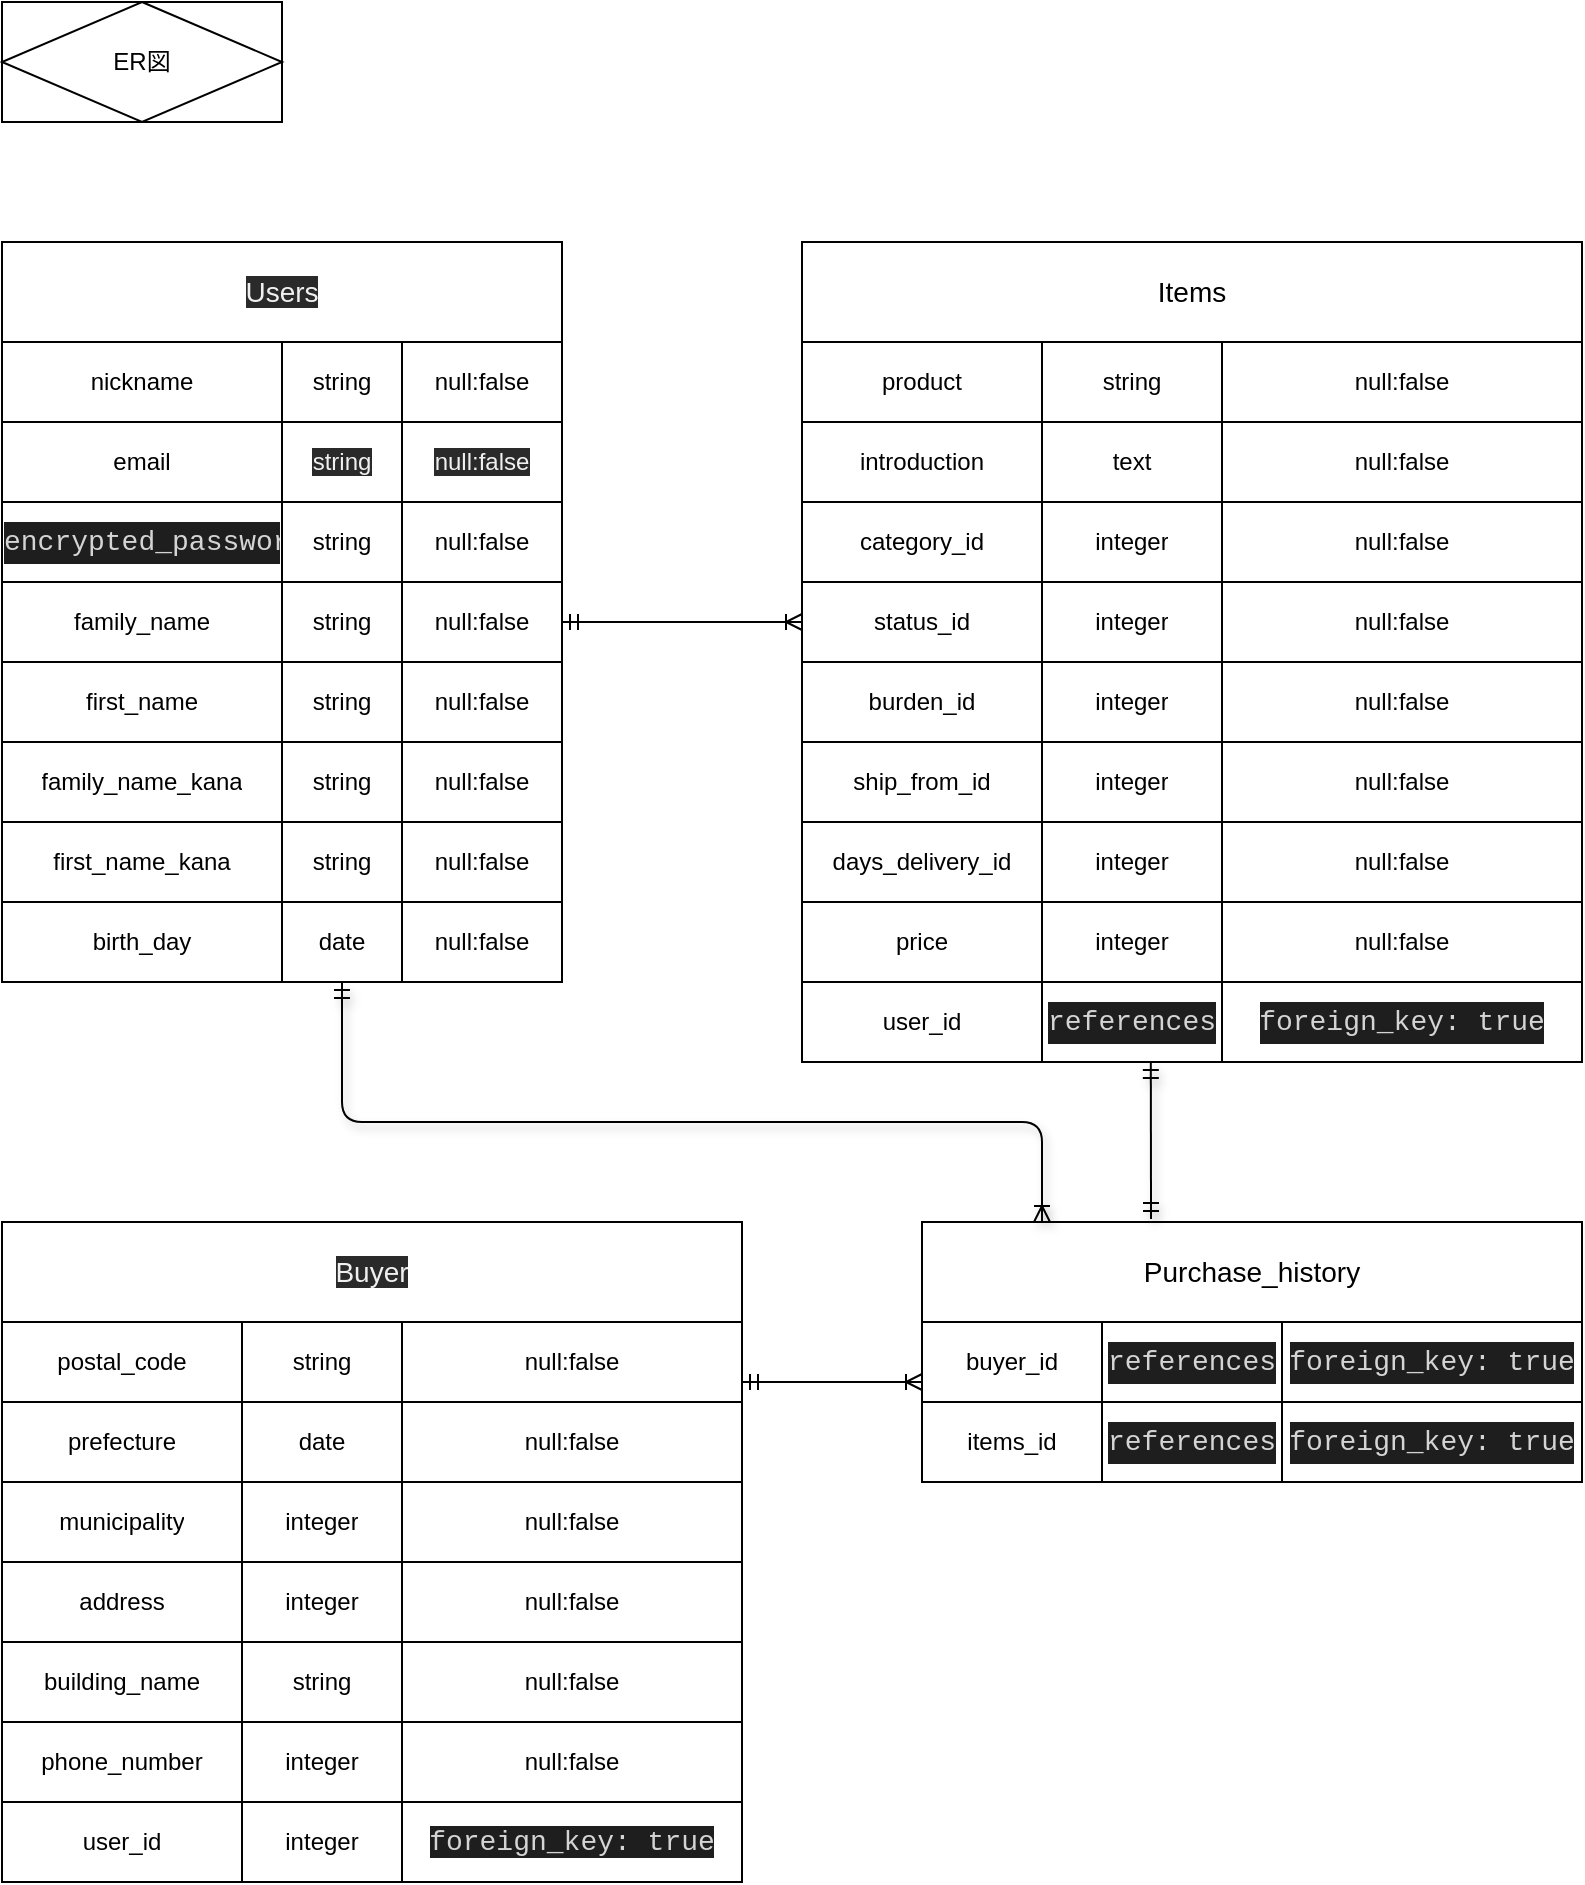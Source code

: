 <mxfile>
    <diagram id="nVic0PnlaTz1LBxeNmWi" name="ページ1">
        <mxGraphModel dx="576" dy="487" grid="1" gridSize="10" guides="1" tooltips="1" connect="1" arrows="1" fold="1" page="1" pageScale="1" pageWidth="827" pageHeight="1169" math="0" shadow="0">
            <root>
                <mxCell id="RTZNErKrQ9jac7cI_J6o-0"/>
                <mxCell id="RTZNErKrQ9jac7cI_J6o-1" parent="RTZNErKrQ9jac7cI_J6o-0"/>
                <mxCell id="RTZNErKrQ9jac7cI_J6o-183" value="" style="shape=partialRectangle;html=1;whiteSpace=wrap;connectable=0;fillColor=none;top=0;left=0;bottom=0;right=0;overflow=hidden;" parent="RTZNErKrQ9jac7cI_J6o-1" vertex="1">
                    <mxGeometry x="80" y="430" width="80" height="26" as="geometry"/>
                </mxCell>
                <mxCell id="RTZNErKrQ9jac7cI_J6o-213" value="" style="shape=table;html=1;whiteSpace=wrap;startSize=0;container=1;collapsible=0;childLayout=tableLayout;" parent="RTZNErKrQ9jac7cI_J6o-1" vertex="1">
                    <mxGeometry x="20" y="290" width="280" height="120" as="geometry"/>
                </mxCell>
                <mxCell id="RTZNErKrQ9jac7cI_J6o-214" value="" style="shape=partialRectangle;html=1;whiteSpace=wrap;collapsible=0;dropTarget=0;pointerEvents=0;fillColor=none;top=0;left=0;bottom=0;right=0;points=[[0,0.5],[1,0.5]];portConstraint=eastwest;" parent="RTZNErKrQ9jac7cI_J6o-213" vertex="1">
                    <mxGeometry width="280" height="40" as="geometry"/>
                </mxCell>
                <mxCell id="RTZNErKrQ9jac7cI_J6o-215" value="nickname" style="shape=partialRectangle;html=1;whiteSpace=wrap;connectable=0;fillColor=none;top=0;left=0;bottom=0;right=0;overflow=hidden;" parent="RTZNErKrQ9jac7cI_J6o-214" vertex="1">
                    <mxGeometry width="140" height="40" as="geometry"/>
                </mxCell>
                <mxCell id="RTZNErKrQ9jac7cI_J6o-216" value="string" style="shape=partialRectangle;html=1;whiteSpace=wrap;connectable=0;fillColor=none;top=0;left=0;bottom=0;right=0;overflow=hidden;" parent="RTZNErKrQ9jac7cI_J6o-214" vertex="1">
                    <mxGeometry x="140" width="60" height="40" as="geometry"/>
                </mxCell>
                <mxCell id="RTZNErKrQ9jac7cI_J6o-217" value="null:false" style="shape=partialRectangle;html=1;whiteSpace=wrap;connectable=0;fillColor=none;top=0;left=0;bottom=0;right=0;overflow=hidden;" parent="RTZNErKrQ9jac7cI_J6o-214" vertex="1">
                    <mxGeometry x="200" width="80" height="40" as="geometry"/>
                </mxCell>
                <mxCell id="RTZNErKrQ9jac7cI_J6o-218" value="" style="shape=partialRectangle;html=1;whiteSpace=wrap;collapsible=0;dropTarget=0;pointerEvents=0;fillColor=none;top=0;left=0;bottom=0;right=0;points=[[0,0.5],[1,0.5]];portConstraint=eastwest;" parent="RTZNErKrQ9jac7cI_J6o-213" vertex="1">
                    <mxGeometry y="40" width="280" height="40" as="geometry"/>
                </mxCell>
                <mxCell id="RTZNErKrQ9jac7cI_J6o-219" value="email" style="shape=partialRectangle;html=1;whiteSpace=wrap;connectable=0;fillColor=none;top=0;left=0;bottom=0;right=0;overflow=hidden;" parent="RTZNErKrQ9jac7cI_J6o-218" vertex="1">
                    <mxGeometry width="140" height="40" as="geometry"/>
                </mxCell>
                <mxCell id="RTZNErKrQ9jac7cI_J6o-220" value="&lt;meta charset=&quot;utf-8&quot;&gt;&lt;span style=&quot;color: rgb(240, 240, 240); font-family: helvetica; font-size: 12px; font-style: normal; font-weight: 400; letter-spacing: normal; text-align: center; text-indent: 0px; text-transform: none; word-spacing: 0px; background-color: rgb(42, 42, 42); display: inline; float: none;&quot;&gt;string&lt;/span&gt;" style="shape=partialRectangle;html=1;whiteSpace=wrap;connectable=0;fillColor=none;top=0;left=0;bottom=0;right=0;overflow=hidden;" parent="RTZNErKrQ9jac7cI_J6o-218" vertex="1">
                    <mxGeometry x="140" width="60" height="40" as="geometry"/>
                </mxCell>
                <mxCell id="RTZNErKrQ9jac7cI_J6o-221" value="&lt;meta charset=&quot;utf-8&quot;&gt;&lt;span style=&quot;color: rgb(240, 240, 240); font-family: helvetica; font-size: 12px; font-style: normal; font-weight: 400; letter-spacing: normal; text-align: center; text-indent: 0px; text-transform: none; word-spacing: 0px; background-color: rgb(42, 42, 42); display: inline; float: none;&quot;&gt;null:false&lt;/span&gt;" style="shape=partialRectangle;html=1;whiteSpace=wrap;connectable=0;fillColor=none;top=0;left=0;bottom=0;right=0;overflow=hidden;" parent="RTZNErKrQ9jac7cI_J6o-218" vertex="1">
                    <mxGeometry x="200" width="80" height="40" as="geometry"/>
                </mxCell>
                <mxCell id="RTZNErKrQ9jac7cI_J6o-222" value="" style="shape=partialRectangle;html=1;whiteSpace=wrap;collapsible=0;dropTarget=0;pointerEvents=0;fillColor=none;top=0;left=0;bottom=0;right=0;points=[[0,0.5],[1,0.5]];portConstraint=eastwest;" parent="RTZNErKrQ9jac7cI_J6o-213" vertex="1">
                    <mxGeometry y="80" width="280" height="40" as="geometry"/>
                </mxCell>
                <mxCell id="RTZNErKrQ9jac7cI_J6o-223" value="&lt;div style=&quot;color: rgb(212 , 212 , 212) ; background-color: rgb(30 , 30 , 30) ; font-family: &amp;#34;ricty diminished&amp;#34; , &amp;#34;menlo&amp;#34; , &amp;#34;monaco&amp;#34; , &amp;#34;courier new&amp;#34; , monospace ; font-size: 14px ; line-height: 21px&quot;&gt;encrypted_password&lt;/div&gt;" style="shape=partialRectangle;html=1;whiteSpace=wrap;connectable=0;fillColor=none;top=0;left=0;bottom=0;right=0;overflow=hidden;" parent="RTZNErKrQ9jac7cI_J6o-222" vertex="1">
                    <mxGeometry width="140" height="40" as="geometry"/>
                </mxCell>
                <mxCell id="RTZNErKrQ9jac7cI_J6o-224" value="string" style="shape=partialRectangle;html=1;whiteSpace=wrap;connectable=0;fillColor=none;top=0;left=0;bottom=0;right=0;overflow=hidden;" parent="RTZNErKrQ9jac7cI_J6o-222" vertex="1">
                    <mxGeometry x="140" width="60" height="40" as="geometry"/>
                </mxCell>
                <mxCell id="RTZNErKrQ9jac7cI_J6o-225" value="null:false" style="shape=partialRectangle;html=1;whiteSpace=wrap;connectable=0;fillColor=none;top=0;left=0;bottom=0;right=0;overflow=hidden;" parent="RTZNErKrQ9jac7cI_J6o-222" vertex="1">
                    <mxGeometry x="200" width="80" height="40" as="geometry"/>
                </mxCell>
                <mxCell id="RTZNErKrQ9jac7cI_J6o-240" value="&lt;meta charset=&quot;utf-8&quot;&gt;&lt;span style=&quot;color: rgb(240, 240, 240); font-family: helvetica; font-size: 14px; font-style: normal; font-weight: 400; letter-spacing: normal; text-align: center; text-indent: 0px; text-transform: none; word-spacing: 0px; background-color: rgb(42, 42, 42); display: inline; float: none;&quot;&gt;Users&lt;/span&gt;" style="rounded=0;whiteSpace=wrap;html=1;" parent="RTZNErKrQ9jac7cI_J6o-1" vertex="1">
                    <mxGeometry x="20" y="240" width="280" height="50" as="geometry"/>
                </mxCell>
                <mxCell id="RTZNErKrQ9jac7cI_J6o-257" value="" style="shape=table;html=1;whiteSpace=wrap;startSize=0;container=1;collapsible=0;childLayout=tableLayout;" parent="RTZNErKrQ9jac7cI_J6o-1" vertex="1">
                    <mxGeometry x="20" y="410" width="280" height="120" as="geometry"/>
                </mxCell>
                <mxCell id="RTZNErKrQ9jac7cI_J6o-258" value="" style="shape=partialRectangle;html=1;whiteSpace=wrap;collapsible=0;dropTarget=0;pointerEvents=0;fillColor=none;top=0;left=0;bottom=0;right=0;points=[[0,0.5],[1,0.5]];portConstraint=eastwest;" parent="RTZNErKrQ9jac7cI_J6o-257" vertex="1">
                    <mxGeometry width="280" height="40" as="geometry"/>
                </mxCell>
                <mxCell id="RTZNErKrQ9jac7cI_J6o-259" value="family_name" style="shape=partialRectangle;html=1;whiteSpace=wrap;connectable=0;fillColor=none;top=0;left=0;bottom=0;right=0;overflow=hidden;" parent="RTZNErKrQ9jac7cI_J6o-258" vertex="1">
                    <mxGeometry width="140" height="40" as="geometry"/>
                </mxCell>
                <mxCell id="RTZNErKrQ9jac7cI_J6o-260" value="string" style="shape=partialRectangle;html=1;whiteSpace=wrap;connectable=0;fillColor=none;top=0;left=0;bottom=0;right=0;overflow=hidden;" parent="RTZNErKrQ9jac7cI_J6o-258" vertex="1">
                    <mxGeometry x="140" width="60" height="40" as="geometry"/>
                </mxCell>
                <mxCell id="RTZNErKrQ9jac7cI_J6o-261" value="null:false" style="shape=partialRectangle;html=1;whiteSpace=wrap;connectable=0;fillColor=none;top=0;left=0;bottom=0;right=0;overflow=hidden;" parent="RTZNErKrQ9jac7cI_J6o-258" vertex="1">
                    <mxGeometry x="200" width="80" height="40" as="geometry"/>
                </mxCell>
                <mxCell id="RTZNErKrQ9jac7cI_J6o-262" value="" style="shape=partialRectangle;html=1;whiteSpace=wrap;collapsible=0;dropTarget=0;pointerEvents=0;fillColor=none;top=0;left=0;bottom=0;right=0;points=[[0,0.5],[1,0.5]];portConstraint=eastwest;" parent="RTZNErKrQ9jac7cI_J6o-257" vertex="1">
                    <mxGeometry y="40" width="280" height="40" as="geometry"/>
                </mxCell>
                <mxCell id="RTZNErKrQ9jac7cI_J6o-263" value="first_name" style="shape=partialRectangle;html=1;whiteSpace=wrap;connectable=0;fillColor=none;top=0;left=0;bottom=0;right=0;overflow=hidden;" parent="RTZNErKrQ9jac7cI_J6o-262" vertex="1">
                    <mxGeometry width="140" height="40" as="geometry"/>
                </mxCell>
                <mxCell id="RTZNErKrQ9jac7cI_J6o-264" value="string" style="shape=partialRectangle;html=1;whiteSpace=wrap;connectable=0;fillColor=none;top=0;left=0;bottom=0;right=0;overflow=hidden;" parent="RTZNErKrQ9jac7cI_J6o-262" vertex="1">
                    <mxGeometry x="140" width="60" height="40" as="geometry"/>
                </mxCell>
                <mxCell id="RTZNErKrQ9jac7cI_J6o-265" value="null:false" style="shape=partialRectangle;html=1;whiteSpace=wrap;connectable=0;fillColor=none;top=0;left=0;bottom=0;right=0;overflow=hidden;" parent="RTZNErKrQ9jac7cI_J6o-262" vertex="1">
                    <mxGeometry x="200" width="80" height="40" as="geometry"/>
                </mxCell>
                <mxCell id="RTZNErKrQ9jac7cI_J6o-266" value="" style="shape=partialRectangle;html=1;whiteSpace=wrap;collapsible=0;dropTarget=0;pointerEvents=0;fillColor=none;top=0;left=0;bottom=0;right=0;points=[[0,0.5],[1,0.5]];portConstraint=eastwest;" parent="RTZNErKrQ9jac7cI_J6o-257" vertex="1">
                    <mxGeometry y="80" width="280" height="40" as="geometry"/>
                </mxCell>
                <mxCell id="RTZNErKrQ9jac7cI_J6o-267" value="family_name_kana" style="shape=partialRectangle;html=1;whiteSpace=wrap;connectable=0;fillColor=none;top=0;left=0;bottom=0;right=0;overflow=hidden;" parent="RTZNErKrQ9jac7cI_J6o-266" vertex="1">
                    <mxGeometry width="140" height="40" as="geometry"/>
                </mxCell>
                <mxCell id="RTZNErKrQ9jac7cI_J6o-268" value="string" style="shape=partialRectangle;html=1;whiteSpace=wrap;connectable=0;fillColor=none;top=0;left=0;bottom=0;right=0;overflow=hidden;" parent="RTZNErKrQ9jac7cI_J6o-266" vertex="1">
                    <mxGeometry x="140" width="60" height="40" as="geometry"/>
                </mxCell>
                <mxCell id="RTZNErKrQ9jac7cI_J6o-269" value="null:false" style="shape=partialRectangle;html=1;whiteSpace=wrap;connectable=0;fillColor=none;top=0;left=0;bottom=0;right=0;overflow=hidden;" parent="RTZNErKrQ9jac7cI_J6o-266" vertex="1">
                    <mxGeometry x="200" width="80" height="40" as="geometry"/>
                </mxCell>
                <mxCell id="RTZNErKrQ9jac7cI_J6o-270" value="first_name_kana" style="rounded=0;whiteSpace=wrap;html=1;" parent="RTZNErKrQ9jac7cI_J6o-1" vertex="1">
                    <mxGeometry x="20" y="530" width="140" height="40" as="geometry"/>
                </mxCell>
                <mxCell id="RTZNErKrQ9jac7cI_J6o-271" value="birth_day" style="rounded=0;whiteSpace=wrap;html=1;" parent="RTZNErKrQ9jac7cI_J6o-1" vertex="1">
                    <mxGeometry x="20" y="570" width="140" height="40" as="geometry"/>
                </mxCell>
                <mxCell id="RTZNErKrQ9jac7cI_J6o-272" value="string" style="rounded=0;whiteSpace=wrap;html=1;" parent="RTZNErKrQ9jac7cI_J6o-1" vertex="1">
                    <mxGeometry x="160" y="530" width="60" height="40" as="geometry"/>
                </mxCell>
                <mxCell id="RTZNErKrQ9jac7cI_J6o-273" value="date" style="rounded=0;whiteSpace=wrap;html=1;" parent="RTZNErKrQ9jac7cI_J6o-1" vertex="1">
                    <mxGeometry x="160" y="570" width="60" height="40" as="geometry"/>
                </mxCell>
                <mxCell id="RTZNErKrQ9jac7cI_J6o-274" value="null:false" style="rounded=0;whiteSpace=wrap;html=1;" parent="RTZNErKrQ9jac7cI_J6o-1" vertex="1">
                    <mxGeometry x="220" y="530" width="80" height="40" as="geometry"/>
                </mxCell>
                <mxCell id="RTZNErKrQ9jac7cI_J6o-275" value="null:false" style="rounded=0;whiteSpace=wrap;html=1;" parent="RTZNErKrQ9jac7cI_J6o-1" vertex="1">
                    <mxGeometry x="220" y="570" width="80" height="40" as="geometry"/>
                </mxCell>
                <mxCell id="RTZNErKrQ9jac7cI_J6o-277" value="&lt;font face=&quot;helvetica&quot;&gt;&lt;span style=&quot;font-size: 14px&quot;&gt;Items&lt;/span&gt;&lt;/font&gt;" style="rounded=0;whiteSpace=wrap;html=1;" parent="RTZNErKrQ9jac7cI_J6o-1" vertex="1">
                    <mxGeometry x="420" y="240" width="390" height="50" as="geometry"/>
                </mxCell>
                <mxCell id="RTZNErKrQ9jac7cI_J6o-278" value="" style="shape=table;html=1;whiteSpace=wrap;startSize=0;container=1;collapsible=0;childLayout=tableLayout;" parent="RTZNErKrQ9jac7cI_J6o-1" vertex="1">
                    <mxGeometry x="420" y="290" width="390" height="120" as="geometry"/>
                </mxCell>
                <mxCell id="RTZNErKrQ9jac7cI_J6o-279" value="" style="shape=partialRectangle;html=1;whiteSpace=wrap;collapsible=0;dropTarget=0;pointerEvents=0;fillColor=none;top=0;left=0;bottom=0;right=0;points=[[0,0.5],[1,0.5]];portConstraint=eastwest;" parent="RTZNErKrQ9jac7cI_J6o-278" vertex="1">
                    <mxGeometry width="390" height="40" as="geometry"/>
                </mxCell>
                <mxCell id="RTZNErKrQ9jac7cI_J6o-280" value="product" style="shape=partialRectangle;html=1;whiteSpace=wrap;connectable=0;fillColor=none;top=0;left=0;bottom=0;right=0;overflow=hidden;" parent="RTZNErKrQ9jac7cI_J6o-279" vertex="1">
                    <mxGeometry width="120" height="40" as="geometry"/>
                </mxCell>
                <mxCell id="RTZNErKrQ9jac7cI_J6o-281" value="string" style="shape=partialRectangle;html=1;whiteSpace=wrap;connectable=0;fillColor=none;top=0;left=0;bottom=0;right=0;overflow=hidden;" parent="RTZNErKrQ9jac7cI_J6o-279" vertex="1">
                    <mxGeometry x="120" width="90" height="40" as="geometry"/>
                </mxCell>
                <mxCell id="RTZNErKrQ9jac7cI_J6o-282" value="null:false" style="shape=partialRectangle;html=1;whiteSpace=wrap;connectable=0;fillColor=none;top=0;left=0;bottom=0;right=0;overflow=hidden;" parent="RTZNErKrQ9jac7cI_J6o-279" vertex="1">
                    <mxGeometry x="210" width="180" height="40" as="geometry"/>
                </mxCell>
                <mxCell id="RTZNErKrQ9jac7cI_J6o-283" value="" style="shape=partialRectangle;html=1;whiteSpace=wrap;collapsible=0;dropTarget=0;pointerEvents=0;fillColor=none;top=0;left=0;bottom=0;right=0;points=[[0,0.5],[1,0.5]];portConstraint=eastwest;" parent="RTZNErKrQ9jac7cI_J6o-278" vertex="1">
                    <mxGeometry y="40" width="390" height="40" as="geometry"/>
                </mxCell>
                <mxCell id="RTZNErKrQ9jac7cI_J6o-284" value="introduction" style="shape=partialRectangle;html=1;whiteSpace=wrap;connectable=0;fillColor=none;top=0;left=0;bottom=0;right=0;overflow=hidden;" parent="RTZNErKrQ9jac7cI_J6o-283" vertex="1">
                    <mxGeometry width="120" height="40" as="geometry"/>
                </mxCell>
                <mxCell id="RTZNErKrQ9jac7cI_J6o-285" value="text" style="shape=partialRectangle;html=1;whiteSpace=wrap;connectable=0;fillColor=none;top=0;left=0;bottom=0;right=0;overflow=hidden;" parent="RTZNErKrQ9jac7cI_J6o-283" vertex="1">
                    <mxGeometry x="120" width="90" height="40" as="geometry"/>
                </mxCell>
                <mxCell id="RTZNErKrQ9jac7cI_J6o-286" value="null:false" style="shape=partialRectangle;html=1;whiteSpace=wrap;connectable=0;fillColor=none;top=0;left=0;bottom=0;right=0;overflow=hidden;" parent="RTZNErKrQ9jac7cI_J6o-283" vertex="1">
                    <mxGeometry x="210" width="180" height="40" as="geometry"/>
                </mxCell>
                <mxCell id="RTZNErKrQ9jac7cI_J6o-287" value="" style="shape=partialRectangle;html=1;whiteSpace=wrap;collapsible=0;dropTarget=0;pointerEvents=0;fillColor=none;top=0;left=0;bottom=0;right=0;points=[[0,0.5],[1,0.5]];portConstraint=eastwest;" parent="RTZNErKrQ9jac7cI_J6o-278" vertex="1">
                    <mxGeometry y="80" width="390" height="40" as="geometry"/>
                </mxCell>
                <mxCell id="RTZNErKrQ9jac7cI_J6o-288" value="category_id" style="shape=partialRectangle;html=1;whiteSpace=wrap;connectable=0;fillColor=none;top=0;left=0;bottom=0;right=0;overflow=hidden;" parent="RTZNErKrQ9jac7cI_J6o-287" vertex="1">
                    <mxGeometry width="120" height="40" as="geometry"/>
                </mxCell>
                <mxCell id="RTZNErKrQ9jac7cI_J6o-289" value="integer" style="shape=partialRectangle;html=1;whiteSpace=wrap;connectable=0;fillColor=none;top=0;left=0;bottom=0;right=0;overflow=hidden;" parent="RTZNErKrQ9jac7cI_J6o-287" vertex="1">
                    <mxGeometry x="120" width="90" height="40" as="geometry"/>
                </mxCell>
                <mxCell id="RTZNErKrQ9jac7cI_J6o-290" value="null:false" style="shape=partialRectangle;html=1;whiteSpace=wrap;connectable=0;fillColor=none;top=0;left=0;bottom=0;right=0;overflow=hidden;" parent="RTZNErKrQ9jac7cI_J6o-287" vertex="1">
                    <mxGeometry x="210" width="180" height="40" as="geometry"/>
                </mxCell>
                <mxCell id="RTZNErKrQ9jac7cI_J6o-291" value="" style="shape=table;html=1;whiteSpace=wrap;startSize=0;container=1;collapsible=0;childLayout=tableLayout;" parent="RTZNErKrQ9jac7cI_J6o-1" vertex="1">
                    <mxGeometry x="420" y="410" width="390" height="120" as="geometry"/>
                </mxCell>
                <mxCell id="RTZNErKrQ9jac7cI_J6o-292" value="" style="shape=partialRectangle;html=1;whiteSpace=wrap;collapsible=0;dropTarget=0;pointerEvents=0;fillColor=none;top=0;left=0;bottom=0;right=0;points=[[0,0.5],[1,0.5]];portConstraint=eastwest;" parent="RTZNErKrQ9jac7cI_J6o-291" vertex="1">
                    <mxGeometry width="390" height="40" as="geometry"/>
                </mxCell>
                <mxCell id="RTZNErKrQ9jac7cI_J6o-293" value="status_id" style="shape=partialRectangle;html=1;whiteSpace=wrap;connectable=0;fillColor=none;top=0;left=0;bottom=0;right=0;overflow=hidden;" parent="RTZNErKrQ9jac7cI_J6o-292" vertex="1">
                    <mxGeometry width="120" height="40" as="geometry"/>
                </mxCell>
                <mxCell id="RTZNErKrQ9jac7cI_J6o-294" value="integer" style="shape=partialRectangle;html=1;whiteSpace=wrap;connectable=0;fillColor=none;top=0;left=0;bottom=0;right=0;overflow=hidden;" parent="RTZNErKrQ9jac7cI_J6o-292" vertex="1">
                    <mxGeometry x="120" width="90" height="40" as="geometry"/>
                </mxCell>
                <mxCell id="RTZNErKrQ9jac7cI_J6o-295" value="null:false" style="shape=partialRectangle;html=1;whiteSpace=wrap;connectable=0;fillColor=none;top=0;left=0;bottom=0;right=0;overflow=hidden;" parent="RTZNErKrQ9jac7cI_J6o-292" vertex="1">
                    <mxGeometry x="210" width="180" height="40" as="geometry"/>
                </mxCell>
                <mxCell id="RTZNErKrQ9jac7cI_J6o-296" value="" style="shape=partialRectangle;html=1;whiteSpace=wrap;collapsible=0;dropTarget=0;pointerEvents=0;fillColor=none;top=0;left=0;bottom=0;right=0;points=[[0,0.5],[1,0.5]];portConstraint=eastwest;" parent="RTZNErKrQ9jac7cI_J6o-291" vertex="1">
                    <mxGeometry y="40" width="390" height="40" as="geometry"/>
                </mxCell>
                <mxCell id="RTZNErKrQ9jac7cI_J6o-297" value="burden_id" style="shape=partialRectangle;html=1;whiteSpace=wrap;connectable=0;fillColor=none;top=0;left=0;bottom=0;right=0;overflow=hidden;" parent="RTZNErKrQ9jac7cI_J6o-296" vertex="1">
                    <mxGeometry width="120" height="40" as="geometry"/>
                </mxCell>
                <mxCell id="RTZNErKrQ9jac7cI_J6o-298" value="integer" style="shape=partialRectangle;html=1;whiteSpace=wrap;connectable=0;fillColor=none;top=0;left=0;bottom=0;right=0;overflow=hidden;" parent="RTZNErKrQ9jac7cI_J6o-296" vertex="1">
                    <mxGeometry x="120" width="90" height="40" as="geometry"/>
                </mxCell>
                <mxCell id="RTZNErKrQ9jac7cI_J6o-299" value="null:false" style="shape=partialRectangle;html=1;whiteSpace=wrap;connectable=0;fillColor=none;top=0;left=0;bottom=0;right=0;overflow=hidden;" parent="RTZNErKrQ9jac7cI_J6o-296" vertex="1">
                    <mxGeometry x="210" width="180" height="40" as="geometry"/>
                </mxCell>
                <mxCell id="RTZNErKrQ9jac7cI_J6o-300" value="" style="shape=partialRectangle;html=1;whiteSpace=wrap;collapsible=0;dropTarget=0;pointerEvents=0;fillColor=none;top=0;left=0;bottom=0;right=0;points=[[0,0.5],[1,0.5]];portConstraint=eastwest;" parent="RTZNErKrQ9jac7cI_J6o-291" vertex="1">
                    <mxGeometry y="80" width="390" height="40" as="geometry"/>
                </mxCell>
                <mxCell id="RTZNErKrQ9jac7cI_J6o-301" value="ship_from_id" style="shape=partialRectangle;html=1;whiteSpace=wrap;connectable=0;fillColor=none;top=0;left=0;bottom=0;right=0;overflow=hidden;" parent="RTZNErKrQ9jac7cI_J6o-300" vertex="1">
                    <mxGeometry width="120" height="40" as="geometry"/>
                </mxCell>
                <mxCell id="RTZNErKrQ9jac7cI_J6o-302" value="integer" style="shape=partialRectangle;html=1;whiteSpace=wrap;connectable=0;fillColor=none;top=0;left=0;bottom=0;right=0;overflow=hidden;" parent="RTZNErKrQ9jac7cI_J6o-300" vertex="1">
                    <mxGeometry x="120" width="90" height="40" as="geometry"/>
                </mxCell>
                <mxCell id="RTZNErKrQ9jac7cI_J6o-303" value="null:false" style="shape=partialRectangle;html=1;whiteSpace=wrap;connectable=0;fillColor=none;top=0;left=0;bottom=0;right=0;overflow=hidden;" parent="RTZNErKrQ9jac7cI_J6o-300" vertex="1">
                    <mxGeometry x="210" width="180" height="40" as="geometry"/>
                </mxCell>
                <mxCell id="RTZNErKrQ9jac7cI_J6o-317" value="days_delivery_id" style="rounded=0;whiteSpace=wrap;html=1;" parent="RTZNErKrQ9jac7cI_J6o-1" vertex="1">
                    <mxGeometry x="420" y="530" width="120" height="40" as="geometry"/>
                </mxCell>
                <mxCell id="RTZNErKrQ9jac7cI_J6o-377" value="" style="edgeStyle=none;rounded=0;orthogonalLoop=1;jettySize=auto;html=1;" parent="RTZNErKrQ9jac7cI_J6o-1" source="RTZNErKrQ9jac7cI_J6o-318" target="RTZNErKrQ9jac7cI_J6o-322" edge="1">
                    <mxGeometry relative="1" as="geometry"/>
                </mxCell>
                <mxCell id="RTZNErKrQ9jac7cI_J6o-318" value="integer" style="rounded=0;whiteSpace=wrap;html=1;" parent="RTZNErKrQ9jac7cI_J6o-1" vertex="1">
                    <mxGeometry x="540" y="530" width="90" height="40" as="geometry"/>
                </mxCell>
                <mxCell id="RTZNErKrQ9jac7cI_J6o-319" value="null:false" style="rounded=0;whiteSpace=wrap;html=1;" parent="RTZNErKrQ9jac7cI_J6o-1" vertex="1">
                    <mxGeometry x="630" y="530" width="180" height="40" as="geometry"/>
                </mxCell>
                <mxCell id="RTZNErKrQ9jac7cI_J6o-320" value="price" style="rounded=0;whiteSpace=wrap;html=1;" parent="RTZNErKrQ9jac7cI_J6o-1" vertex="1">
                    <mxGeometry x="420" y="570" width="120" height="40" as="geometry"/>
                </mxCell>
                <mxCell id="RTZNErKrQ9jac7cI_J6o-321" value="integer" style="rounded=0;whiteSpace=wrap;html=1;" parent="RTZNErKrQ9jac7cI_J6o-1" vertex="1">
                    <mxGeometry x="540" y="570" width="90" height="40" as="geometry"/>
                </mxCell>
                <mxCell id="RTZNErKrQ9jac7cI_J6o-322" value="null:false" style="rounded=0;whiteSpace=wrap;html=1;" parent="RTZNErKrQ9jac7cI_J6o-1" vertex="1">
                    <mxGeometry x="630" y="570" width="180" height="40" as="geometry"/>
                </mxCell>
                <mxCell id="RTZNErKrQ9jac7cI_J6o-323" value="&lt;span style=&quot;color: rgb(240 , 240 , 240) ; font-family: &amp;#34;helvetica&amp;#34; ; font-size: 14px ; font-style: normal ; font-weight: 400 ; letter-spacing: normal ; text-align: center ; text-indent: 0px ; text-transform: none ; word-spacing: 0px ; background-color: rgb(42 , 42 , 42) ; display: inline ; float: none&quot;&gt;Buyer&lt;/span&gt;" style="rounded=0;whiteSpace=wrap;html=1;" parent="RTZNErKrQ9jac7cI_J6o-1" vertex="1">
                    <mxGeometry x="20" y="730" width="370" height="50" as="geometry"/>
                </mxCell>
                <mxCell id="RTZNErKrQ9jac7cI_J6o-324" value="" style="shape=table;html=1;whiteSpace=wrap;startSize=0;container=1;collapsible=0;childLayout=tableLayout;" parent="RTZNErKrQ9jac7cI_J6o-1" vertex="1">
                    <mxGeometry x="20" y="780" width="370" height="120" as="geometry"/>
                </mxCell>
                <mxCell id="RTZNErKrQ9jac7cI_J6o-325" value="" style="shape=partialRectangle;html=1;whiteSpace=wrap;collapsible=0;dropTarget=0;pointerEvents=0;fillColor=none;top=0;left=0;bottom=0;right=0;points=[[0,0.5],[1,0.5]];portConstraint=eastwest;" parent="RTZNErKrQ9jac7cI_J6o-324" vertex="1">
                    <mxGeometry width="370" height="40" as="geometry"/>
                </mxCell>
                <mxCell id="RTZNErKrQ9jac7cI_J6o-326" value="postal_code" style="shape=partialRectangle;html=1;whiteSpace=wrap;connectable=0;fillColor=none;top=0;left=0;bottom=0;right=0;overflow=hidden;" parent="RTZNErKrQ9jac7cI_J6o-325" vertex="1">
                    <mxGeometry width="120" height="40" as="geometry"/>
                </mxCell>
                <mxCell id="RTZNErKrQ9jac7cI_J6o-327" value="string" style="shape=partialRectangle;html=1;whiteSpace=wrap;connectable=0;fillColor=none;top=0;left=0;bottom=0;right=0;overflow=hidden;" parent="RTZNErKrQ9jac7cI_J6o-325" vertex="1">
                    <mxGeometry x="120" width="80" height="40" as="geometry"/>
                </mxCell>
                <mxCell id="RTZNErKrQ9jac7cI_J6o-328" value="null:false" style="shape=partialRectangle;html=1;whiteSpace=wrap;connectable=0;fillColor=none;top=0;left=0;bottom=0;right=0;overflow=hidden;" parent="RTZNErKrQ9jac7cI_J6o-325" vertex="1">
                    <mxGeometry x="200" width="170" height="40" as="geometry"/>
                </mxCell>
                <mxCell id="RTZNErKrQ9jac7cI_J6o-329" value="" style="shape=partialRectangle;html=1;whiteSpace=wrap;collapsible=0;dropTarget=0;pointerEvents=0;fillColor=none;top=0;left=0;bottom=0;right=0;points=[[0,0.5],[1,0.5]];portConstraint=eastwest;" parent="RTZNErKrQ9jac7cI_J6o-324" vertex="1">
                    <mxGeometry y="40" width="370" height="40" as="geometry"/>
                </mxCell>
                <mxCell id="RTZNErKrQ9jac7cI_J6o-330" value="prefecture" style="shape=partialRectangle;html=1;whiteSpace=wrap;connectable=0;fillColor=none;top=0;left=0;bottom=0;right=0;overflow=hidden;" parent="RTZNErKrQ9jac7cI_J6o-329" vertex="1">
                    <mxGeometry width="120" height="40" as="geometry"/>
                </mxCell>
                <mxCell id="RTZNErKrQ9jac7cI_J6o-331" value="date" style="shape=partialRectangle;html=1;whiteSpace=wrap;connectable=0;fillColor=none;top=0;left=0;bottom=0;right=0;overflow=hidden;" parent="RTZNErKrQ9jac7cI_J6o-329" vertex="1">
                    <mxGeometry x="120" width="80" height="40" as="geometry"/>
                </mxCell>
                <mxCell id="RTZNErKrQ9jac7cI_J6o-332" value="null:false" style="shape=partialRectangle;html=1;whiteSpace=wrap;connectable=0;fillColor=none;top=0;left=0;bottom=0;right=0;overflow=hidden;" parent="RTZNErKrQ9jac7cI_J6o-329" vertex="1">
                    <mxGeometry x="200" width="170" height="40" as="geometry"/>
                </mxCell>
                <mxCell id="RTZNErKrQ9jac7cI_J6o-333" value="" style="shape=partialRectangle;html=1;whiteSpace=wrap;collapsible=0;dropTarget=0;pointerEvents=0;fillColor=none;top=0;left=0;bottom=0;right=0;points=[[0,0.5],[1,0.5]];portConstraint=eastwest;" parent="RTZNErKrQ9jac7cI_J6o-324" vertex="1">
                    <mxGeometry y="80" width="370" height="40" as="geometry"/>
                </mxCell>
                <mxCell id="RTZNErKrQ9jac7cI_J6o-334" value="municipality" style="shape=partialRectangle;html=1;whiteSpace=wrap;connectable=0;fillColor=none;top=0;left=0;bottom=0;right=0;overflow=hidden;" parent="RTZNErKrQ9jac7cI_J6o-333" vertex="1">
                    <mxGeometry width="120" height="40" as="geometry"/>
                </mxCell>
                <mxCell id="RTZNErKrQ9jac7cI_J6o-335" value="integer" style="shape=partialRectangle;html=1;whiteSpace=wrap;connectable=0;fillColor=none;top=0;left=0;bottom=0;right=0;overflow=hidden;" parent="RTZNErKrQ9jac7cI_J6o-333" vertex="1">
                    <mxGeometry x="120" width="80" height="40" as="geometry"/>
                </mxCell>
                <mxCell id="RTZNErKrQ9jac7cI_J6o-336" value="null:false" style="shape=partialRectangle;html=1;whiteSpace=wrap;connectable=0;fillColor=none;top=0;left=0;bottom=0;right=0;overflow=hidden;" parent="RTZNErKrQ9jac7cI_J6o-333" vertex="1">
                    <mxGeometry x="200" width="170" height="40" as="geometry"/>
                </mxCell>
                <mxCell id="RTZNErKrQ9jac7cI_J6o-354" value="address" style="rounded=0;whiteSpace=wrap;html=1;" parent="RTZNErKrQ9jac7cI_J6o-1" vertex="1">
                    <mxGeometry x="20" y="900" width="120" height="40" as="geometry"/>
                </mxCell>
                <mxCell id="RTZNErKrQ9jac7cI_J6o-355" value="integer" style="rounded=0;whiteSpace=wrap;html=1;" parent="RTZNErKrQ9jac7cI_J6o-1" vertex="1">
                    <mxGeometry x="140" y="900" width="80" height="40" as="geometry"/>
                </mxCell>
                <mxCell id="RTZNErKrQ9jac7cI_J6o-356" value="null:false" style="rounded=0;whiteSpace=wrap;html=1;" parent="RTZNErKrQ9jac7cI_J6o-1" vertex="1">
                    <mxGeometry x="220" y="900" width="170" height="40" as="geometry"/>
                </mxCell>
                <mxCell id="RTZNErKrQ9jac7cI_J6o-357" value="building_name" style="rounded=0;whiteSpace=wrap;html=1;" parent="RTZNErKrQ9jac7cI_J6o-1" vertex="1">
                    <mxGeometry x="20" y="940" width="120" height="40" as="geometry"/>
                </mxCell>
                <mxCell id="RTZNErKrQ9jac7cI_J6o-358" value="string" style="rounded=0;whiteSpace=wrap;html=1;" parent="RTZNErKrQ9jac7cI_J6o-1" vertex="1">
                    <mxGeometry x="140" y="940" width="80" height="40" as="geometry"/>
                </mxCell>
                <mxCell id="RTZNErKrQ9jac7cI_J6o-359" value="null:false" style="rounded=0;whiteSpace=wrap;html=1;" parent="RTZNErKrQ9jac7cI_J6o-1" vertex="1">
                    <mxGeometry x="220" y="940" width="170" height="40" as="geometry"/>
                </mxCell>
                <mxCell id="RTZNErKrQ9jac7cI_J6o-360" value="phone_number" style="rounded=0;whiteSpace=wrap;html=1;" parent="RTZNErKrQ9jac7cI_J6o-1" vertex="1">
                    <mxGeometry x="20" y="980" width="120" height="40" as="geometry"/>
                </mxCell>
                <mxCell id="RTZNErKrQ9jac7cI_J6o-361" value="integer" style="rounded=0;whiteSpace=wrap;html=1;" parent="RTZNErKrQ9jac7cI_J6o-1" vertex="1">
                    <mxGeometry x="140" y="980" width="80" height="40" as="geometry"/>
                </mxCell>
                <mxCell id="RTZNErKrQ9jac7cI_J6o-362" value="null:false" style="rounded=0;whiteSpace=wrap;html=1;" parent="RTZNErKrQ9jac7cI_J6o-1" vertex="1">
                    <mxGeometry x="220" y="980" width="170" height="40" as="geometry"/>
                </mxCell>
                <mxCell id="RTZNErKrQ9jac7cI_J6o-371" value="" style="edgeStyle=entityRelationEdgeStyle;fontSize=12;html=1;endArrow=ERoneToMany;startArrow=ERmandOne;exitX=1;exitY=0.5;exitDx=0;exitDy=0;" parent="RTZNErKrQ9jac7cI_J6o-1" edge="1" source="RTZNErKrQ9jac7cI_J6o-258">
                    <mxGeometry width="100" height="100" relative="1" as="geometry">
                        <mxPoint x="330" y="430" as="sourcePoint"/>
                        <mxPoint x="420" y="430" as="targetPoint"/>
                    </mxGeometry>
                </mxCell>
                <mxCell id="RTZNErKrQ9jac7cI_J6o-374" value="user_id" style="rounded=0;whiteSpace=wrap;html=1;" parent="RTZNErKrQ9jac7cI_J6o-1" vertex="1">
                    <mxGeometry x="420" y="610" width="120" height="40" as="geometry"/>
                </mxCell>
                <mxCell id="RTZNErKrQ9jac7cI_J6o-375" value="&lt;meta charset=&quot;utf-8&quot;&gt;&lt;div style=&quot;color: rgb(212, 212, 212); background-color: rgb(30, 30, 30); font-family: &amp;quot;ricty diminished&amp;quot;, menlo, monaco, &amp;quot;courier new&amp;quot;, monospace; font-weight: normal; font-size: 14px; line-height: 21px;&quot;&gt;&lt;div&gt;&lt;span style=&quot;color: #d4d4d4&quot;&gt;references&lt;/span&gt;&lt;/div&gt;&lt;/div&gt;" style="rounded=0;whiteSpace=wrap;html=1;" parent="RTZNErKrQ9jac7cI_J6o-1" vertex="1">
                    <mxGeometry x="540" y="610" width="90" height="40" as="geometry"/>
                </mxCell>
                <mxCell id="RTZNErKrQ9jac7cI_J6o-376" value="&lt;div style=&quot;color: rgb(212 , 212 , 212) ; background-color: rgb(30 , 30 , 30) ; font-family: &amp;#34;ricty diminished&amp;#34; , &amp;#34;menlo&amp;#34; , &amp;#34;monaco&amp;#34; , &amp;#34;courier new&amp;#34; , monospace ; font-size: 14px ; line-height: 21px&quot;&gt;foreign_key: true&lt;/div&gt;" style="rounded=0;whiteSpace=wrap;html=1;" parent="RTZNErKrQ9jac7cI_J6o-1" vertex="1">
                    <mxGeometry x="630" y="610" width="180" height="40" as="geometry"/>
                </mxCell>
                <mxCell id="RTZNErKrQ9jac7cI_J6o-382" value="user_id" style="rounded=0;whiteSpace=wrap;html=1;" parent="RTZNErKrQ9jac7cI_J6o-1" vertex="1">
                    <mxGeometry x="20" y="1020" width="120" height="40" as="geometry"/>
                </mxCell>
                <mxCell id="RTZNErKrQ9jac7cI_J6o-383" value="integer" style="rounded=0;whiteSpace=wrap;html=1;" parent="RTZNErKrQ9jac7cI_J6o-1" vertex="1">
                    <mxGeometry x="140" y="1020" width="80" height="40" as="geometry"/>
                </mxCell>
                <mxCell id="RTZNErKrQ9jac7cI_J6o-384" value="&lt;span style=&quot;color: rgb(212 , 212 , 212) ; font-family: &amp;#34;ricty diminished&amp;#34; , &amp;#34;menlo&amp;#34; , &amp;#34;monaco&amp;#34; , &amp;#34;courier new&amp;#34; , monospace ; font-size: 14px ; background-color: rgb(30 , 30 , 30)&quot;&gt;foreign_key: true&lt;/span&gt;" style="rounded=0;whiteSpace=wrap;html=1;" parent="RTZNErKrQ9jac7cI_J6o-1" vertex="1">
                    <mxGeometry x="220" y="1020" width="170" height="40" as="geometry"/>
                </mxCell>
                <mxCell id="RTZNErKrQ9jac7cI_J6o-395" value="" style="edgeStyle=none;rounded=0;orthogonalLoop=1;jettySize=auto;html=1;" parent="RTZNErKrQ9jac7cI_J6o-1" edge="1">
                    <mxGeometry relative="1" as="geometry">
                        <mxPoint x="190" y="910" as="sourcePoint"/>
                        <mxPoint x="190" y="910" as="targetPoint"/>
                    </mxGeometry>
                </mxCell>
                <mxCell id="RTZNErKrQ9jac7cI_J6o-396" value="ER図" style="shape=associativeEntity;whiteSpace=wrap;html=1;align=center;" parent="RTZNErKrQ9jac7cI_J6o-1" vertex="1">
                    <mxGeometry x="20" y="120" width="140" height="60" as="geometry"/>
                </mxCell>
                <mxCell id="g5e_-5cKJ-WxG7wdG1BJ-10" value="&lt;font face=&quot;helvetica&quot;&gt;&lt;span style=&quot;font-size: 14px&quot;&gt;Purchase_history&lt;/span&gt;&lt;/font&gt;" style="rounded=0;whiteSpace=wrap;html=1;" vertex="1" parent="RTZNErKrQ9jac7cI_J6o-1">
                    <mxGeometry x="480" y="730" width="330" height="50" as="geometry"/>
                </mxCell>
                <mxCell id="g5e_-5cKJ-WxG7wdG1BJ-11" value="buyer_id" style="rounded=0;whiteSpace=wrap;html=1;" vertex="1" parent="RTZNErKrQ9jac7cI_J6o-1">
                    <mxGeometry x="480" y="780" width="90" height="40" as="geometry"/>
                </mxCell>
                <mxCell id="g5e_-5cKJ-WxG7wdG1BJ-12" value="&lt;div style=&quot;color: rgb(212 , 212 , 212) ; background-color: rgb(30 , 30 , 30) ; font-family: &amp;#34;ricty diminished&amp;#34; , &amp;#34;menlo&amp;#34; , &amp;#34;monaco&amp;#34; , &amp;#34;courier new&amp;#34; , monospace ; font-size: 14px ; line-height: 21px&quot;&gt;references&lt;/div&gt;" style="rounded=0;whiteSpace=wrap;html=1;" vertex="1" parent="RTZNErKrQ9jac7cI_J6o-1">
                    <mxGeometry x="570" y="780" width="90" height="40" as="geometry"/>
                </mxCell>
                <mxCell id="g5e_-5cKJ-WxG7wdG1BJ-13" value="&lt;div style=&quot;color: rgb(212 , 212 , 212) ; background-color: rgb(30 , 30 , 30) ; font-family: &amp;#34;ricty diminished&amp;#34; , &amp;#34;menlo&amp;#34; , &amp;#34;monaco&amp;#34; , &amp;#34;courier new&amp;#34; , monospace ; font-size: 14px ; line-height: 21px&quot;&gt;foreign_key: true&lt;/div&gt;" style="rounded=0;whiteSpace=wrap;html=1;" vertex="1" parent="RTZNErKrQ9jac7cI_J6o-1">
                    <mxGeometry x="660" y="780" width="150" height="40" as="geometry"/>
                </mxCell>
                <mxCell id="g5e_-5cKJ-WxG7wdG1BJ-14" value="items_id" style="rounded=0;whiteSpace=wrap;html=1;" vertex="1" parent="RTZNErKrQ9jac7cI_J6o-1">
                    <mxGeometry x="480" y="820" width="90" height="40" as="geometry"/>
                </mxCell>
                <mxCell id="g5e_-5cKJ-WxG7wdG1BJ-15" value="&lt;div style=&quot;color: rgb(212 , 212 , 212) ; background-color: rgb(30 , 30 , 30) ; font-family: &amp;#34;ricty diminished&amp;#34; , &amp;#34;menlo&amp;#34; , &amp;#34;monaco&amp;#34; , &amp;#34;courier new&amp;#34; , monospace ; font-size: 14px ; line-height: 21px&quot;&gt;references&lt;/div&gt;" style="rounded=0;whiteSpace=wrap;html=1;" vertex="1" parent="RTZNErKrQ9jac7cI_J6o-1">
                    <mxGeometry x="570" y="820" width="90" height="40" as="geometry"/>
                </mxCell>
                <mxCell id="g5e_-5cKJ-WxG7wdG1BJ-16" value="&lt;div style=&quot;color: rgb(212 , 212 , 212) ; background-color: rgb(30 , 30 , 30) ; font-family: &amp;#34;ricty diminished&amp;#34; , &amp;#34;menlo&amp;#34; , &amp;#34;monaco&amp;#34; , &amp;#34;courier new&amp;#34; , monospace ; font-size: 14px ; line-height: 21px&quot;&gt;foreign_key: true&lt;/div&gt;" style="rounded=0;whiteSpace=wrap;html=1;" vertex="1" parent="RTZNErKrQ9jac7cI_J6o-1">
                    <mxGeometry x="660" y="820" width="150" height="40" as="geometry"/>
                </mxCell>
                <mxCell id="g5e_-5cKJ-WxG7wdG1BJ-28" value="" style="edgeStyle=entityRelationEdgeStyle;fontSize=12;html=1;endArrow=ERoneToMany;startArrow=ERmandOne;exitX=1;exitY=0.5;exitDx=0;exitDy=0;" edge="1" parent="RTZNErKrQ9jac7cI_J6o-1">
                    <mxGeometry width="100" height="100" relative="1" as="geometry">
                        <mxPoint x="390" y="810.0" as="sourcePoint"/>
                        <mxPoint x="480" y="810" as="targetPoint"/>
                    </mxGeometry>
                </mxCell>
                <mxCell id="g5e_-5cKJ-WxG7wdG1BJ-29" value="" style="fontSize=12;html=1;endArrow=ERmandOne;startArrow=ERmandOne;shadow=1;exitX=0.347;exitY=-0.029;exitDx=0;exitDy=0;exitPerimeter=0;" edge="1" parent="RTZNErKrQ9jac7cI_J6o-1" source="g5e_-5cKJ-WxG7wdG1BJ-10">
                    <mxGeometry width="100" height="100" relative="1" as="geometry">
                        <mxPoint x="594.41" y="720" as="sourcePoint"/>
                        <mxPoint x="594.41" y="650" as="targetPoint"/>
                    </mxGeometry>
                </mxCell>
                <mxCell id="g5e_-5cKJ-WxG7wdG1BJ-32" value="" style="edgeStyle=orthogonalEdgeStyle;fontSize=12;html=1;endArrow=ERoneToMany;startArrow=ERmandOne;shadow=1;elbow=vertical;exitX=0.5;exitY=1;exitDx=0;exitDy=0;" edge="1" parent="RTZNErKrQ9jac7cI_J6o-1" source="RTZNErKrQ9jac7cI_J6o-273">
                    <mxGeometry width="100" height="100" relative="1" as="geometry">
                        <mxPoint x="268.3" y="710" as="sourcePoint"/>
                        <mxPoint x="540" y="730" as="targetPoint"/>
                        <Array as="points">
                            <mxPoint x="190" y="680"/>
                            <mxPoint x="540" y="680"/>
                        </Array>
                    </mxGeometry>
                </mxCell>
            </root>
        </mxGraphModel>
    </diagram>
</mxfile>
